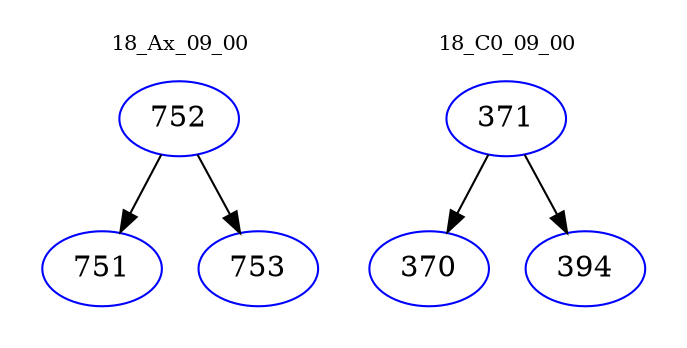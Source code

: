 digraph{
subgraph cluster_0 {
color = white
label = "18_Ax_09_00";
fontsize=10;
T0_752 [label="752", color="blue"]
T0_752 -> T0_751 [color="black"]
T0_751 [label="751", color="blue"]
T0_752 -> T0_753 [color="black"]
T0_753 [label="753", color="blue"]
}
subgraph cluster_1 {
color = white
label = "18_C0_09_00";
fontsize=10;
T1_371 [label="371", color="blue"]
T1_371 -> T1_370 [color="black"]
T1_370 [label="370", color="blue"]
T1_371 -> T1_394 [color="black"]
T1_394 [label="394", color="blue"]
}
}
